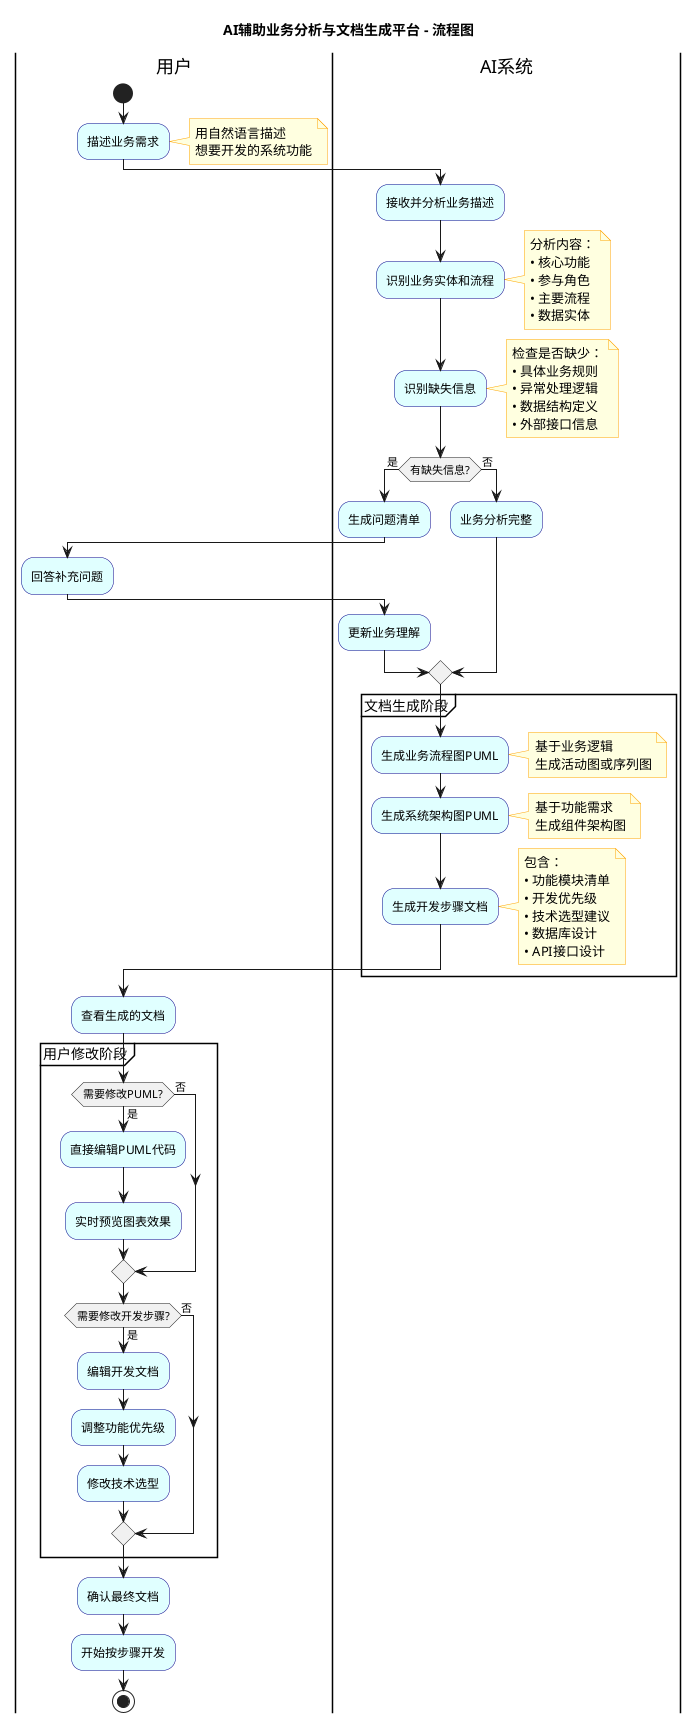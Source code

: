 @startuml 业务流程图
title AI辅助业务分析与文档生成平台 - 流程图

|用户|
start
:描述业务需求;
note right : 用自然语言描述\n想要开发的系统功能

|AI系统|
:接收并分析业务描述;
:识别业务实体和流程;
note right
  分析内容：
  • 核心功能
  • 参与角色
  • 主要流程
  • 数据实体
end note

:识别缺失信息;
note right
  检查是否缺少：
  • 具体业务规则
  • 异常处理逻辑
  • 数据结构定义
  • 外部接口信息
end note

if (有缺失信息?) then (是)
  :生成问题清单;
  |用户|
  :回答补充问题;
  |AI系统|
  :更新业务理解;
else (否)
  :业务分析完整;
endif

partition "文档生成阶段" {
  :生成业务流程图PUML;
  note right : 基于业务逻辑\n生成活动图或序列图
  
  :生成系统架构图PUML;
  note right : 基于功能需求\n生成组件架构图
  
  :生成开发步骤文档;
  note right
    包含：
    • 功能模块清单
    • 开发优先级
    • 技术选型建议
    • 数据库设计
    • API接口设计
  end note
}

|用户|
:查看生成的文档;

partition "用户修改阶段" {
  if (需要修改PUML?) then (是)
    :直接编辑PUML代码;
    :实时预览图表效果;
  else (否)
  endif
  
  if (需要修改开发步骤?) then (是)
    :编辑开发文档;
    :调整功能优先级;
    :修改技术选型;
  else (否)
  endif
}

:确认最终文档;
:开始按步骤开发;
stop

' 样式定义
skinparam activity {
  BackgroundColor lightcyan
  BorderColor darkblue
  FontSize 12
}

skinparam partition {
  BackgroundColor lightgray
  BorderColor darkgray
}

skinparam note {
  BackgroundColor lightyellow
  BorderColor orange
}

@enduml 